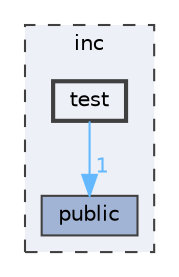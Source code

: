 digraph "inc/test"
{
 // LATEX_PDF_SIZE
  bgcolor="transparent";
  edge [fontname=Helvetica,fontsize=10,labelfontname=Helvetica,labelfontsize=10];
  node [fontname=Helvetica,fontsize=10,shape=box,height=0.2,width=0.4];
  compound=true
  subgraph clusterdir_bfccd401955b95cf8c75461437045ac0 {
    graph [ bgcolor="#edf0f7", pencolor="grey25", label="inc", fontname=Helvetica,fontsize=10 style="filled,dashed", URL="dir_bfccd401955b95cf8c75461437045ac0.html",tooltip=""]
  dir_d9a38965348b76da68c014a5600bf8da [label="public", fillcolor="#a2b4d6", color="grey25", style="filled", URL="dir_d9a38965348b76da68c014a5600bf8da.html",tooltip=""];
  dir_7e509dd52a1309db763b44e0cb6b80bb [label="test", fillcolor="#edf0f7", color="grey25", style="filled,bold", URL="dir_7e509dd52a1309db763b44e0cb6b80bb.html",tooltip=""];
  }
  dir_7e509dd52a1309db763b44e0cb6b80bb->dir_d9a38965348b76da68c014a5600bf8da [headlabel="1", labeldistance=1.5 headhref="dir_000016_000012.html" href="dir_000016_000012.html" color="steelblue1" fontcolor="steelblue1"];
}
